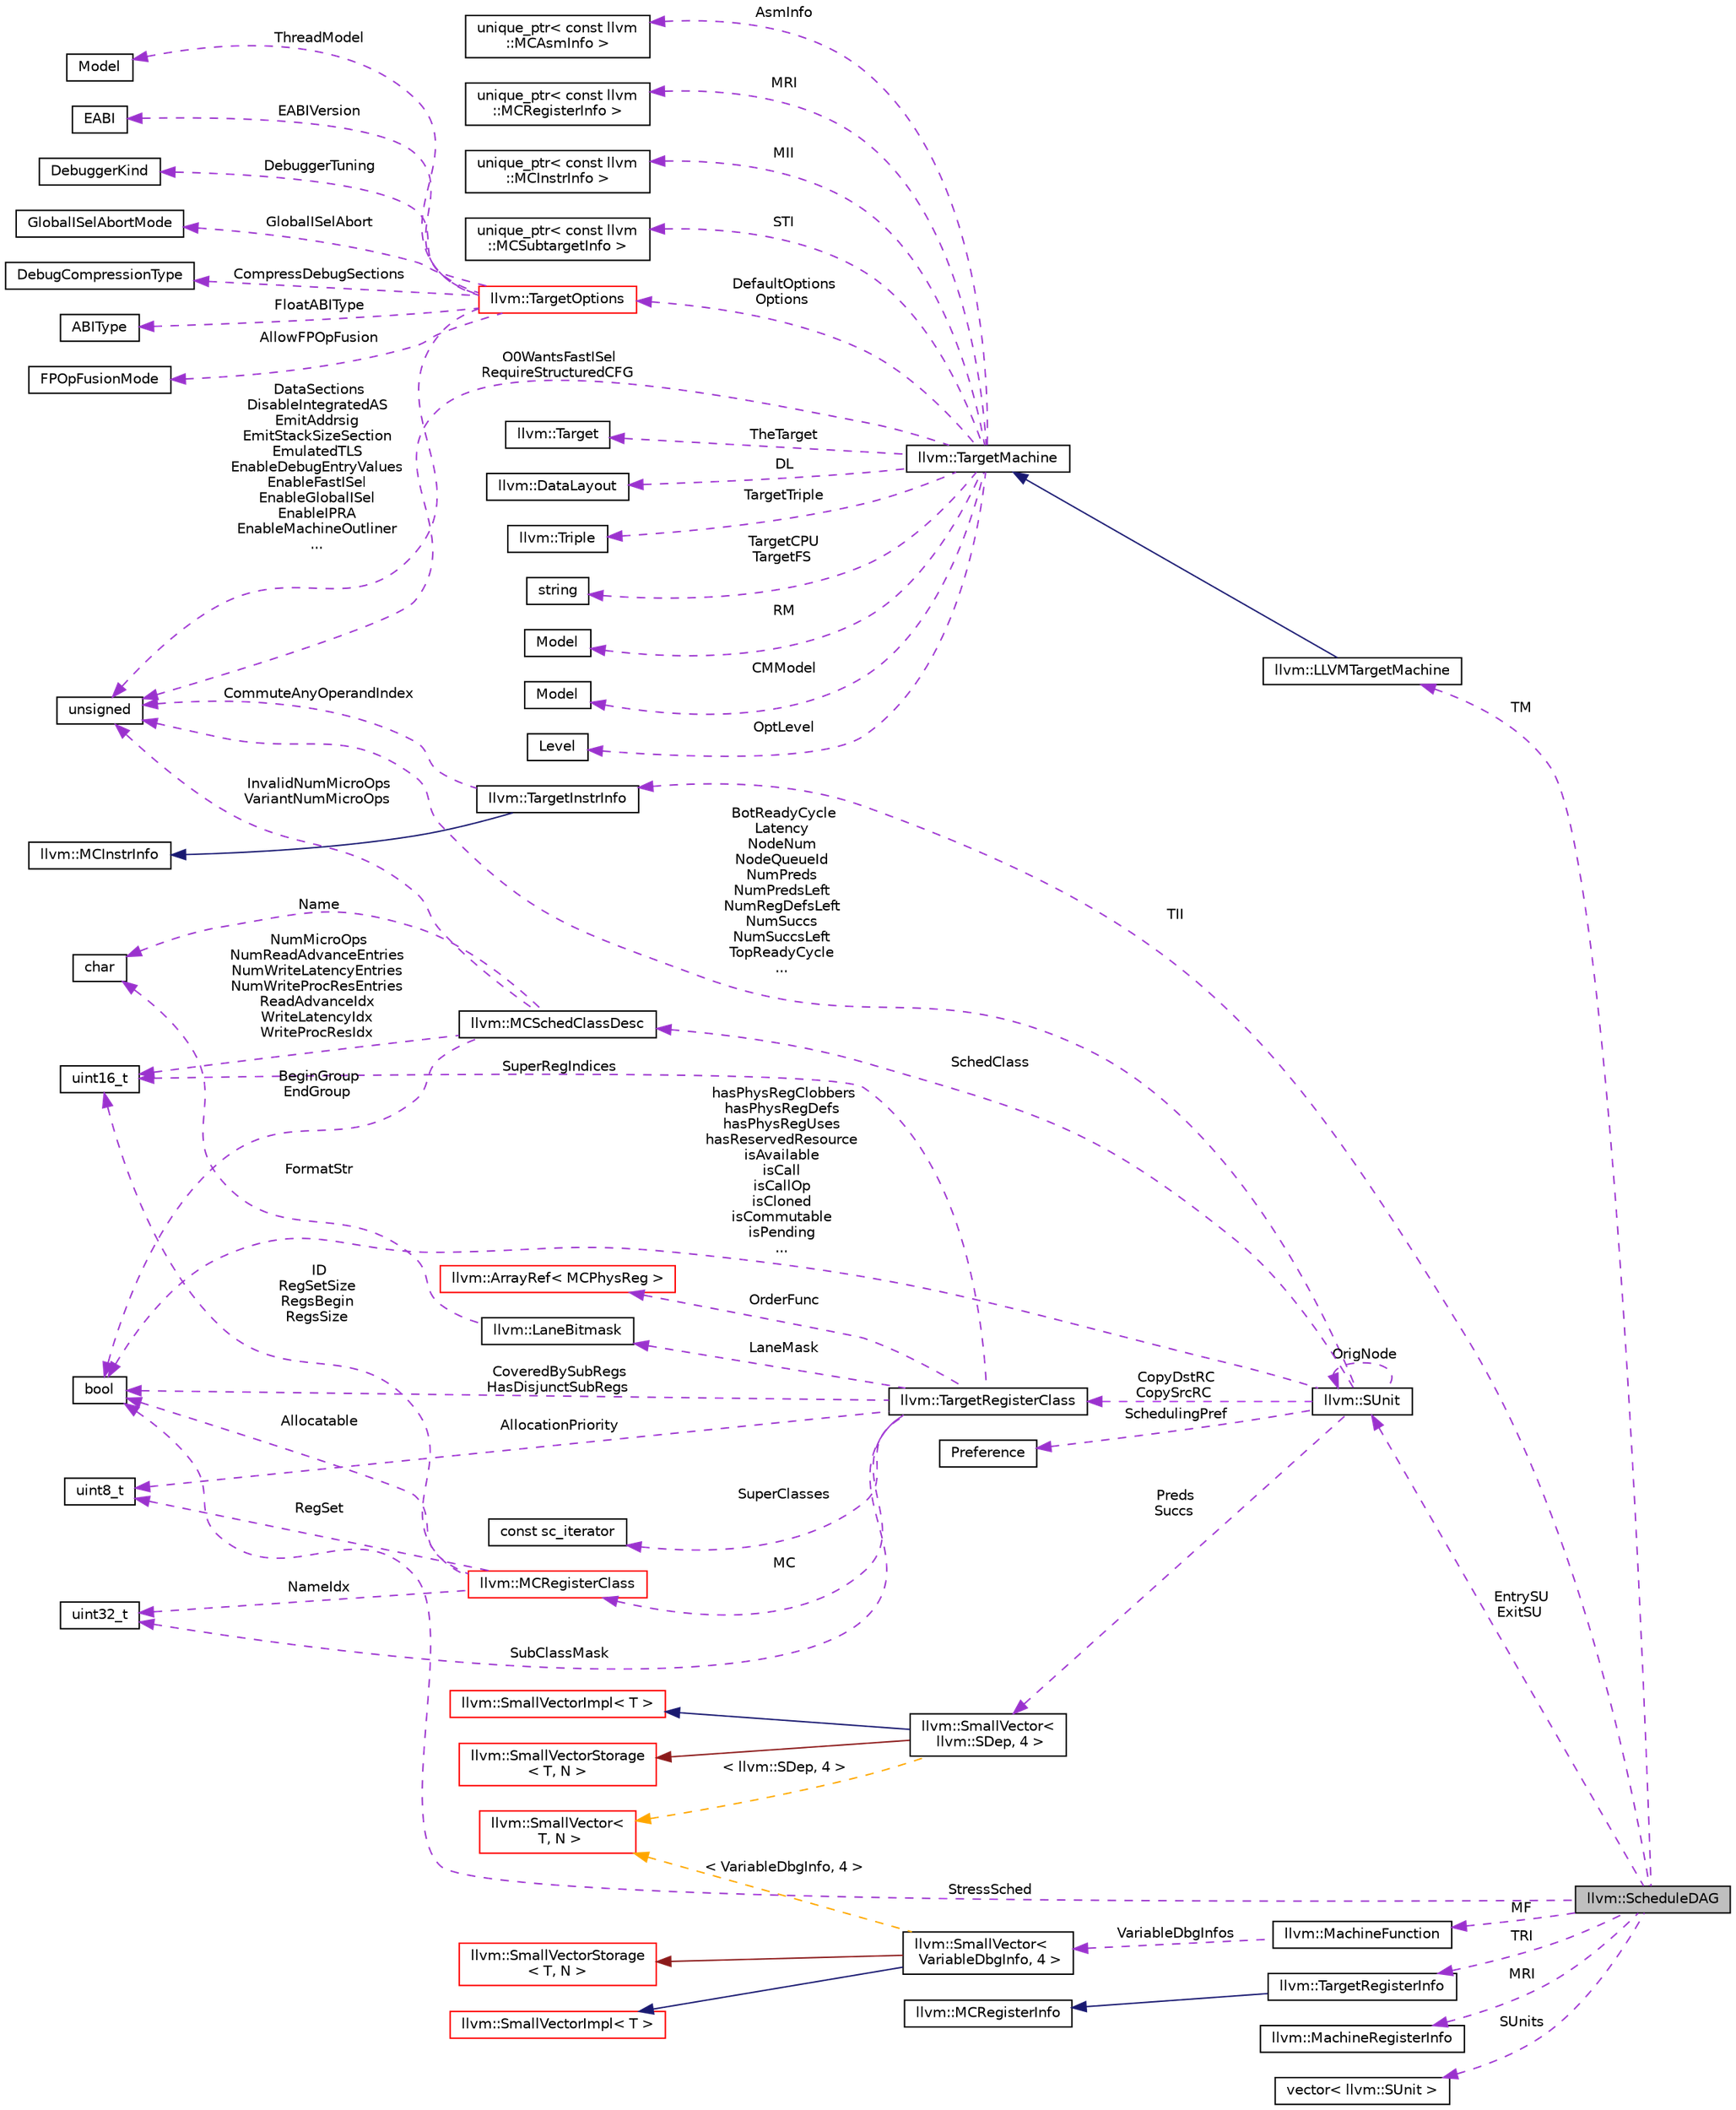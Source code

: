 digraph "llvm::ScheduleDAG"
{
 // LATEX_PDF_SIZE
  bgcolor="transparent";
  edge [fontname="Helvetica",fontsize="10",labelfontname="Helvetica",labelfontsize="10"];
  node [fontname="Helvetica",fontsize="10",shape="box"];
  rankdir="LR";
  Node1 [label="llvm::ScheduleDAG",height=0.2,width=0.4,color="black", fillcolor="grey75", style="filled", fontcolor="black",tooltip=" "];
  Node2 -> Node1 [dir="back",color="darkorchid3",fontsize="10",style="dashed",label=" TM" ,fontname="Helvetica"];
  Node2 [label="llvm::LLVMTargetMachine",height=0.2,width=0.4,color="black",URL="$classllvm_1_1LLVMTargetMachine.html",tooltip="This class describes a target machine that is implemented with the LLVM target-independent code gener..."];
  Node3 -> Node2 [dir="back",color="midnightblue",fontsize="10",style="solid",fontname="Helvetica"];
  Node3 [label="llvm::TargetMachine",height=0.2,width=0.4,color="black",URL="$classllvm_1_1TargetMachine.html",tooltip="Primary interface to the complete machine description for the target machine."];
  Node4 -> Node3 [dir="back",color="darkorchid3",fontsize="10",style="dashed",label=" TheTarget" ,fontname="Helvetica"];
  Node4 [label="llvm::Target",height=0.2,width=0.4,color="black",URL="$classllvm_1_1Target.html",tooltip="Target - Wrapper for Target specific information."];
  Node5 -> Node3 [dir="back",color="darkorchid3",fontsize="10",style="dashed",label=" DL" ,fontname="Helvetica"];
  Node5 [label="llvm::DataLayout",height=0.2,width=0.4,color="black",URL="$classllvm_1_1DataLayout.html",tooltip="A parsed version of the target data layout string in and methods for querying it."];
  Node6 -> Node3 [dir="back",color="darkorchid3",fontsize="10",style="dashed",label=" TargetTriple" ,fontname="Helvetica"];
  Node6 [label="llvm::Triple",height=0.2,width=0.4,color="black",URL="$classllvm_1_1Triple.html",tooltip="Triple - Helper class for working with autoconf configuration names."];
  Node7 -> Node3 [dir="back",color="darkorchid3",fontsize="10",style="dashed",label=" TargetCPU\nTargetFS" ,fontname="Helvetica"];
  Node7 [label="string",height=0.2,width=0.4,color="black",tooltip=" "];
  Node8 -> Node3 [dir="back",color="darkorchid3",fontsize="10",style="dashed",label=" RM" ,fontname="Helvetica"];
  Node8 [label="Model",height=0.2,width=0.4,color="black",tooltip=" "];
  Node9 -> Node3 [dir="back",color="darkorchid3",fontsize="10",style="dashed",label=" CMModel" ,fontname="Helvetica"];
  Node9 [label="Model",height=0.2,width=0.4,color="black",tooltip=" "];
  Node10 -> Node3 [dir="back",color="darkorchid3",fontsize="10",style="dashed",label=" OptLevel" ,fontname="Helvetica"];
  Node10 [label="Level",height=0.2,width=0.4,color="black",tooltip=" "];
  Node11 -> Node3 [dir="back",color="darkorchid3",fontsize="10",style="dashed",label=" AsmInfo" ,fontname="Helvetica"];
  Node11 [label="unique_ptr\< const llvm\l::MCAsmInfo \>",height=0.2,width=0.4,color="black",tooltip=" "];
  Node12 -> Node3 [dir="back",color="darkorchid3",fontsize="10",style="dashed",label=" MRI" ,fontname="Helvetica"];
  Node12 [label="unique_ptr\< const llvm\l::MCRegisterInfo \>",height=0.2,width=0.4,color="black",tooltip=" "];
  Node13 -> Node3 [dir="back",color="darkorchid3",fontsize="10",style="dashed",label=" MII" ,fontname="Helvetica"];
  Node13 [label="unique_ptr\< const llvm\l::MCInstrInfo \>",height=0.2,width=0.4,color="black",tooltip=" "];
  Node14 -> Node3 [dir="back",color="darkorchid3",fontsize="10",style="dashed",label=" STI" ,fontname="Helvetica"];
  Node14 [label="unique_ptr\< const llvm\l::MCSubtargetInfo \>",height=0.2,width=0.4,color="black",tooltip=" "];
  Node15 -> Node3 [dir="back",color="darkorchid3",fontsize="10",style="dashed",label=" O0WantsFastISel\nRequireStructuredCFG" ,fontname="Helvetica"];
  Node15 [label="unsigned",height=0.2,width=0.4,color="black",URL="$classunsigned.html",tooltip=" "];
  Node16 -> Node3 [dir="back",color="darkorchid3",fontsize="10",style="dashed",label=" DefaultOptions\nOptions" ,fontname="Helvetica"];
  Node16 [label="llvm::TargetOptions",height=0.2,width=0.4,color="red",URL="$classllvm_1_1TargetOptions.html",tooltip=" "];
  Node15 -> Node16 [dir="back",color="darkorchid3",fontsize="10",style="dashed",label=" DataSections\nDisableIntegratedAS\nEmitAddrsig\nEmitStackSizeSection\nEmulatedTLS\nEnableDebugEntryValues\nEnableFastISel\nEnableGlobalISel\nEnableIPRA\nEnableMachineOutliner\n..." ,fontname="Helvetica"];
  Node17 -> Node16 [dir="back",color="darkorchid3",fontsize="10",style="dashed",label=" GlobalISelAbort" ,fontname="Helvetica"];
  Node17 [label="GlobalISelAbortMode",height=0.2,width=0.4,color="black",tooltip=" "];
  Node18 -> Node16 [dir="back",color="darkorchid3",fontsize="10",style="dashed",label=" CompressDebugSections" ,fontname="Helvetica"];
  Node18 [label="DebugCompressionType",height=0.2,width=0.4,color="black",tooltip=" "];
  Node19 -> Node16 [dir="back",color="darkorchid3",fontsize="10",style="dashed",label=" FloatABIType" ,fontname="Helvetica"];
  Node19 [label="ABIType",height=0.2,width=0.4,color="black",tooltip=" "];
  Node20 -> Node16 [dir="back",color="darkorchid3",fontsize="10",style="dashed",label=" AllowFPOpFusion" ,fontname="Helvetica"];
  Node20 [label="FPOpFusionMode",height=0.2,width=0.4,color="black",tooltip=" "];
  Node21 -> Node16 [dir="back",color="darkorchid3",fontsize="10",style="dashed",label=" ThreadModel" ,fontname="Helvetica"];
  Node21 [label="Model",height=0.2,width=0.4,color="black",tooltip=" "];
  Node22 -> Node16 [dir="back",color="darkorchid3",fontsize="10",style="dashed",label=" EABIVersion" ,fontname="Helvetica"];
  Node22 [label="EABI",height=0.2,width=0.4,color="black",tooltip=" "];
  Node23 -> Node16 [dir="back",color="darkorchid3",fontsize="10",style="dashed",label=" DebuggerTuning" ,fontname="Helvetica"];
  Node23 [label="DebuggerKind",height=0.2,width=0.4,color="black",tooltip=" "];
  Node30 -> Node1 [dir="back",color="darkorchid3",fontsize="10",style="dashed",label=" TII" ,fontname="Helvetica"];
  Node30 [label="llvm::TargetInstrInfo",height=0.2,width=0.4,color="black",URL="$classllvm_1_1TargetInstrInfo.html",tooltip="TargetInstrInfo - Interface to description of machine instruction set."];
  Node31 -> Node30 [dir="back",color="midnightblue",fontsize="10",style="solid",fontname="Helvetica"];
  Node31 [label="llvm::MCInstrInfo",height=0.2,width=0.4,color="black",URL="$classllvm_1_1MCInstrInfo.html",tooltip="Interface to description of machine instruction set."];
  Node15 -> Node30 [dir="back",color="darkorchid3",fontsize="10",style="dashed",label=" CommuteAnyOperandIndex" ,fontname="Helvetica"];
  Node32 -> Node1 [dir="back",color="darkorchid3",fontsize="10",style="dashed",label=" TRI" ,fontname="Helvetica"];
  Node32 [label="llvm::TargetRegisterInfo",height=0.2,width=0.4,color="black",URL="$classllvm_1_1TargetRegisterInfo.html",tooltip="TargetRegisterInfo base class - We assume that the target defines a static array of TargetRegisterDes..."];
  Node33 -> Node32 [dir="back",color="midnightblue",fontsize="10",style="solid",fontname="Helvetica"];
  Node33 [label="llvm::MCRegisterInfo",height=0.2,width=0.4,color="black",URL="$classllvm_1_1MCRegisterInfo.html",tooltip="MCRegisterInfo base class - We assume that the target defines a static array of MCRegisterDesc object..."];
  Node34 -> Node1 [dir="back",color="darkorchid3",fontsize="10",style="dashed",label=" MF" ,fontname="Helvetica"];
  Node34 [label="llvm::MachineFunction",height=0.2,width=0.4,color="black",URL="$classllvm_1_1MachineFunction.html",tooltip=" "];
  Node35 -> Node34 [dir="back",color="darkorchid3",fontsize="10",style="dashed",label=" VariableDbgInfos" ,fontname="Helvetica"];
  Node35 [label="llvm::SmallVector\<\l VariableDbgInfo, 4 \>",height=0.2,width=0.4,color="black",URL="$classllvm_1_1SmallVector.html",tooltip=" "];
  Node36 -> Node35 [dir="back",color="midnightblue",fontsize="10",style="solid",fontname="Helvetica"];
  Node36 [label="llvm::SmallVectorImpl\< T \>",height=0.2,width=0.4,color="red",URL="$classllvm_1_1SmallVectorImpl.html",tooltip="This class consists of common code factored out of the SmallVector class to reduce code duplication b..."];
  Node41 -> Node35 [dir="back",color="firebrick4",fontsize="10",style="solid",fontname="Helvetica"];
  Node41 [label="llvm::SmallVectorStorage\l\< T, N \>",height=0.2,width=0.4,color="red",URL="$structllvm_1_1SmallVectorStorage.html",tooltip="Storage for the SmallVector elements."];
  Node47 -> Node35 [dir="back",color="orange",fontsize="10",style="dashed",label=" \< VariableDbgInfo, 4 \>" ,fontname="Helvetica"];
  Node47 [label="llvm::SmallVector\<\l T, N \>",height=0.2,width=0.4,color="red",URL="$classllvm_1_1SmallVector.html",tooltip="This is a 'vector' (really, a variable-sized array), optimized for the case when the array is small."];
  Node50 -> Node1 [dir="back",color="darkorchid3",fontsize="10",style="dashed",label=" MRI" ,fontname="Helvetica"];
  Node50 [label="llvm::MachineRegisterInfo",height=0.2,width=0.4,color="black",URL="$classllvm_1_1MachineRegisterInfo.html",tooltip="MachineRegisterInfo - Keep track of information for virtual and physical registers,..."];
  Node51 -> Node1 [dir="back",color="darkorchid3",fontsize="10",style="dashed",label=" SUnits" ,fontname="Helvetica"];
  Node51 [label="vector\< llvm::SUnit \>",height=0.2,width=0.4,color="black",tooltip=" "];
  Node52 -> Node1 [dir="back",color="darkorchid3",fontsize="10",style="dashed",label=" EntrySU\nExitSU" ,fontname="Helvetica"];
  Node52 [label="llvm::SUnit",height=0.2,width=0.4,color="black",URL="$classllvm_1_1SUnit.html",tooltip="Scheduling unit. This is a node in the scheduling DAG."];
  Node52 -> Node52 [dir="back",color="darkorchid3",fontsize="10",style="dashed",label=" OrigNode" ,fontname="Helvetica"];
  Node53 -> Node52 [dir="back",color="darkorchid3",fontsize="10",style="dashed",label=" SchedClass" ,fontname="Helvetica"];
  Node53 [label="llvm::MCSchedClassDesc",height=0.2,width=0.4,color="black",URL="$structllvm_1_1MCSchedClassDesc.html",tooltip="Summarize the scheduling resources required for an instruction of a particular scheduling class."];
  Node15 -> Node53 [dir="back",color="darkorchid3",fontsize="10",style="dashed",label=" InvalidNumMicroOps\nVariantNumMicroOps" ,fontname="Helvetica"];
  Node44 -> Node53 [dir="back",color="darkorchid3",fontsize="10",style="dashed",label=" Name" ,fontname="Helvetica"];
  Node44 [label="char",height=0.2,width=0.4,color="black",URL="$classchar.html",tooltip=" "];
  Node54 -> Node53 [dir="back",color="darkorchid3",fontsize="10",style="dashed",label=" NumMicroOps\nNumReadAdvanceEntries\nNumWriteLatencyEntries\nNumWriteProcResEntries\nReadAdvanceIdx\nWriteLatencyIdx\nWriteProcResIdx" ,fontname="Helvetica"];
  Node54 [label="uint16_t",height=0.2,width=0.4,color="black",tooltip=" "];
  Node27 -> Node53 [dir="back",color="darkorchid3",fontsize="10",style="dashed",label=" BeginGroup\nEndGroup" ,fontname="Helvetica"];
  Node27 [label="bool",height=0.2,width=0.4,color="black",URL="$classbool.html",tooltip=" "];
  Node55 -> Node52 [dir="back",color="darkorchid3",fontsize="10",style="dashed",label=" Preds\nSuccs" ,fontname="Helvetica"];
  Node55 [label="llvm::SmallVector\<\l llvm::SDep, 4 \>",height=0.2,width=0.4,color="black",URL="$classllvm_1_1SmallVector.html",tooltip=" "];
  Node56 -> Node55 [dir="back",color="midnightblue",fontsize="10",style="solid",fontname="Helvetica"];
  Node56 [label="llvm::SmallVectorImpl\< T \>",height=0.2,width=0.4,color="red",URL="$classllvm_1_1SmallVectorImpl.html",tooltip="This class consists of common code factored out of the SmallVector class to reduce code duplication b..."];
  Node57 -> Node55 [dir="back",color="firebrick4",fontsize="10",style="solid",fontname="Helvetica"];
  Node57 [label="llvm::SmallVectorStorage\l\< T, N \>",height=0.2,width=0.4,color="red",URL="$structllvm_1_1SmallVectorStorage.html",tooltip="Storage for the SmallVector elements."];
  Node47 -> Node55 [dir="back",color="orange",fontsize="10",style="dashed",label=" \< llvm::SDep, 4 \>" ,fontname="Helvetica"];
  Node15 -> Node52 [dir="back",color="darkorchid3",fontsize="10",style="dashed",label=" BotReadyCycle\nLatency\nNodeNum\nNodeQueueId\nNumPreds\nNumPredsLeft\nNumRegDefsLeft\nNumSuccs\nNumSuccsLeft\nTopReadyCycle\n..." ,fontname="Helvetica"];
  Node27 -> Node52 [dir="back",color="darkorchid3",fontsize="10",style="dashed",label=" hasPhysRegClobbers\nhasPhysRegDefs\nhasPhysRegUses\nhasReservedResource\nisAvailable\nisCall\nisCallOp\nisCloned\nisCommutable\nisPending\n..." ,fontname="Helvetica"];
  Node58 -> Node52 [dir="back",color="darkorchid3",fontsize="10",style="dashed",label=" SchedulingPref" ,fontname="Helvetica"];
  Node58 [label="Preference",height=0.2,width=0.4,color="black",tooltip=" "];
  Node59 -> Node52 [dir="back",color="darkorchid3",fontsize="10",style="dashed",label=" CopyDstRC\nCopySrcRC" ,fontname="Helvetica"];
  Node59 [label="llvm::TargetRegisterClass",height=0.2,width=0.4,color="black",URL="$classllvm_1_1TargetRegisterClass.html",tooltip=" "];
  Node60 -> Node59 [dir="back",color="darkorchid3",fontsize="10",style="dashed",label=" MC" ,fontname="Helvetica"];
  Node60 [label="llvm::MCRegisterClass",height=0.2,width=0.4,color="red",URL="$classllvm_1_1MCRegisterClass.html",tooltip="MCRegisterClass - Base class of TargetRegisterClass."];
  Node54 -> Node60 [dir="back",color="darkorchid3",fontsize="10",style="dashed",label=" ID\nRegSetSize\nRegsBegin\nRegsSize" ,fontname="Helvetica"];
  Node61 -> Node60 [dir="back",color="darkorchid3",fontsize="10",style="dashed",label=" RegSet" ,fontname="Helvetica"];
  Node61 [label="uint8_t",height=0.2,width=0.4,color="black",tooltip=" "];
  Node62 -> Node60 [dir="back",color="darkorchid3",fontsize="10",style="dashed",label=" NameIdx" ,fontname="Helvetica"];
  Node62 [label="uint32_t",height=0.2,width=0.4,color="black",URL="$classuint32__t.html",tooltip=" "];
  Node27 -> Node60 [dir="back",color="darkorchid3",fontsize="10",style="dashed",label=" Allocatable" ,fontname="Helvetica"];
  Node62 -> Node59 [dir="back",color="darkorchid3",fontsize="10",style="dashed",label=" SubClassMask" ,fontname="Helvetica"];
  Node54 -> Node59 [dir="back",color="darkorchid3",fontsize="10",style="dashed",label=" SuperRegIndices" ,fontname="Helvetica"];
  Node64 -> Node59 [dir="back",color="darkorchid3",fontsize="10",style="dashed",label=" LaneMask" ,fontname="Helvetica"];
  Node64 [label="llvm::LaneBitmask",height=0.2,width=0.4,color="black",URL="$structllvm_1_1LaneBitmask.html",tooltip=" "];
  Node44 -> Node64 [dir="back",color="darkorchid3",fontsize="10",style="dashed",label=" FormatStr" ,fontname="Helvetica"];
  Node61 -> Node59 [dir="back",color="darkorchid3",fontsize="10",style="dashed",label=" AllocationPriority" ,fontname="Helvetica"];
  Node27 -> Node59 [dir="back",color="darkorchid3",fontsize="10",style="dashed",label=" CoveredBySubRegs\nHasDisjunctSubRegs" ,fontname="Helvetica"];
  Node65 -> Node59 [dir="back",color="darkorchid3",fontsize="10",style="dashed",label=" SuperClasses" ,fontname="Helvetica"];
  Node65 [label="const sc_iterator",height=0.2,width=0.4,color="black",tooltip=" "];
  Node66 -> Node59 [dir="back",color="darkorchid3",fontsize="10",style="dashed",label=" OrderFunc" ,fontname="Helvetica"];
  Node66 [label="llvm::ArrayRef\< MCPhysReg \>",height=0.2,width=0.4,color="red",URL="$classllvm_1_1ArrayRef.html",tooltip=" "];
  Node27 -> Node1 [dir="back",color="darkorchid3",fontsize="10",style="dashed",label=" StressSched" ,fontname="Helvetica"];
}
